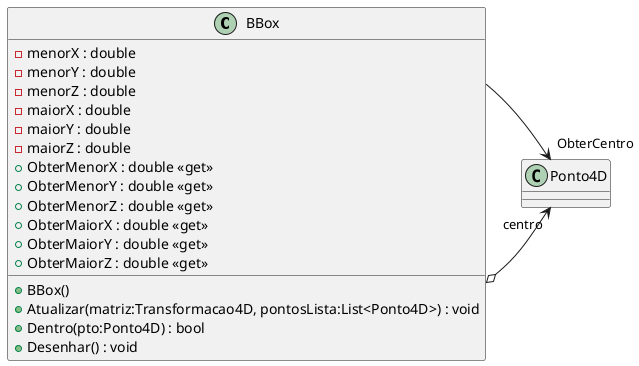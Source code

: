 @startuml BBox
class BBox {
    - menorX : double
    - menorY : double
    - menorZ : double
    - maiorX : double
    - maiorY : double
    - maiorZ : double
    + BBox()
    + Atualizar(matriz:Transformacao4D, pontosLista:List<Ponto4D>) : void
    + Dentro(pto:Ponto4D) : bool
    + ObterMenorX : double <<get>>
    + ObterMenorY : double <<get>>
    + ObterMenorZ : double <<get>>
    + ObterMaiorX : double <<get>>
    + ObterMaiorY : double <<get>>
    + ObterMaiorZ : double <<get>>
    + Desenhar() : void
}
BBox o-> "centro" Ponto4D
BBox --> "ObterCentro" Ponto4D
@enduml
